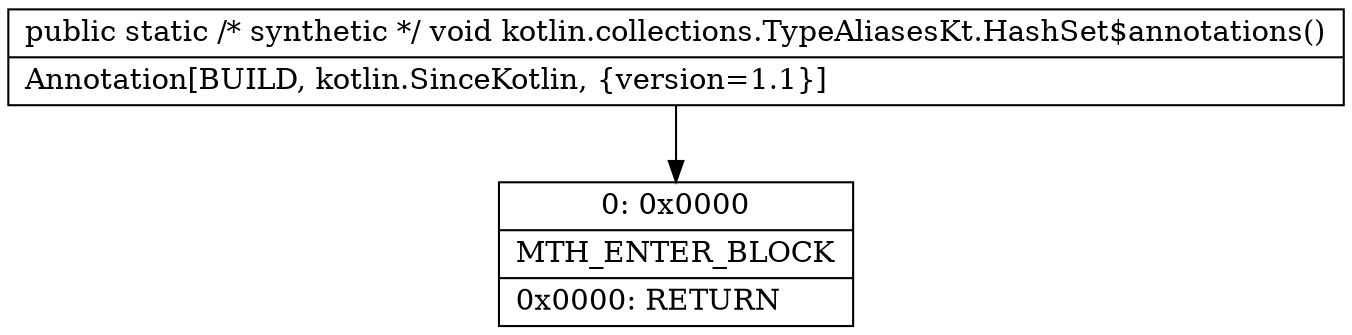 digraph "CFG forkotlin.collections.TypeAliasesKt.HashSet$annotations()V" {
Node_0 [shape=record,label="{0\:\ 0x0000|MTH_ENTER_BLOCK\l|0x0000: RETURN   \l}"];
MethodNode[shape=record,label="{public static \/* synthetic *\/ void kotlin.collections.TypeAliasesKt.HashSet$annotations()  | Annotation[BUILD, kotlin.SinceKotlin, \{version=1.1\}]\l}"];
MethodNode -> Node_0;
}

